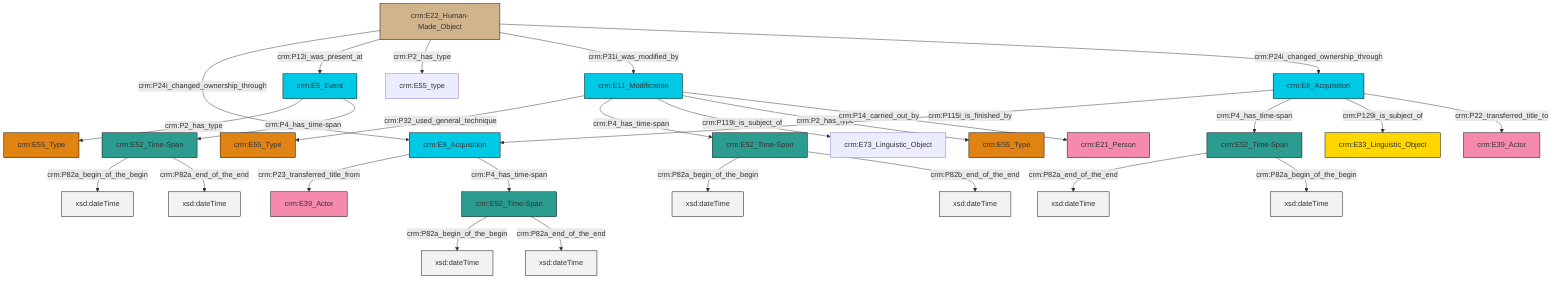 graph TD
classDef Literal fill:#f2f2f2,stroke:#000000;
classDef CRM_Entity fill:#FFFFFF,stroke:#000000;
classDef Temporal_Entity fill:#00C9E6, stroke:#000000;
classDef Type fill:#E18312, stroke:#000000;
classDef Time-Span fill:#2C9C91, stroke:#000000;
classDef Appellation fill:#FFEB7F, stroke:#000000;
classDef Place fill:#008836, stroke:#000000;
classDef Persistent_Item fill:#B266B2, stroke:#000000;
classDef Conceptual_Object fill:#FFD700, stroke:#000000;
classDef Physical_Thing fill:#D2B48C, stroke:#000000;
classDef Actor fill:#f58aad, stroke:#000000;
classDef PC_Classes fill:#4ce600, stroke:#000000;
classDef Multi fill:#cccccc,stroke:#000000;

0["crm:E22_Human-Made_Object"]:::Physical_Thing -->|crm:P24i_changed_ownership_through| 1["crm:E8_Acquisition"]:::Temporal_Entity
2["crm:E8_Acquisition"]:::Temporal_Entity -->|crm:P115i_is_finished_by| 1["crm:E8_Acquisition"]:::Temporal_Entity
3["crm:E52_Time-Span"]:::Time-Span -->|crm:P82a_end_of_the_end| 4[xsd:dateTime]:::Literal
5["crm:E5_Event"]:::Temporal_Entity -->|crm:P2_has_type| 6["crm:E55_Type"]:::Type
0["crm:E22_Human-Made_Object"]:::Physical_Thing -->|crm:P12i_was_present_at| 5["crm:E5_Event"]:::Temporal_Entity
2["crm:E8_Acquisition"]:::Temporal_Entity -->|crm:P4_has_time-span| 3["crm:E52_Time-Span"]:::Time-Span
0["crm:E22_Human-Made_Object"]:::Physical_Thing -->|crm:P2_has_type| 11["crm:E55_type"]:::Default
0["crm:E22_Human-Made_Object"]:::Physical_Thing -->|crm:P31i_was_modified_by| 14["crm:E11_Modification"]:::Temporal_Entity
15["crm:E52_Time-Span"]:::Time-Span -->|crm:P82a_begin_of_the_begin| 17[xsd:dateTime]:::Literal
2["crm:E8_Acquisition"]:::Temporal_Entity -->|crm:P129i_is_subject_of| 8["crm:E33_Linguistic_Object"]:::Conceptual_Object
18["crm:E52_Time-Span"]:::Time-Span -->|crm:P82a_begin_of_the_begin| 19[xsd:dateTime]:::Literal
21["crm:E52_Time-Span"]:::Time-Span -->|crm:P82a_begin_of_the_begin| 22[xsd:dateTime]:::Literal
2["crm:E8_Acquisition"]:::Temporal_Entity -->|crm:P22_transferred_title_to| 25["crm:E39_Actor"]:::Actor
1["crm:E8_Acquisition"]:::Temporal_Entity -->|crm:P23_transferred_title_from| 28["crm:E39_Actor"]:::Actor
21["crm:E52_Time-Span"]:::Time-Span -->|crm:P82a_end_of_the_end| 29[xsd:dateTime]:::Literal
15["crm:E52_Time-Span"]:::Time-Span -->|crm:P82b_end_of_the_end| 33[xsd:dateTime]:::Literal
14["crm:E11_Modification"]:::Temporal_Entity -->|crm:P32_used_general_technique| 34["crm:E55_Type"]:::Type
14["crm:E11_Modification"]:::Temporal_Entity -->|crm:P4_has_time-span| 15["crm:E52_Time-Span"]:::Time-Span
3["crm:E52_Time-Span"]:::Time-Span -->|crm:P82a_begin_of_the_begin| 36[xsd:dateTime]:::Literal
0["crm:E22_Human-Made_Object"]:::Physical_Thing -->|crm:P24i_changed_ownership_through| 2["crm:E8_Acquisition"]:::Temporal_Entity
5["crm:E5_Event"]:::Temporal_Entity -->|crm:P4_has_time-span| 21["crm:E52_Time-Span"]:::Time-Span
14["crm:E11_Modification"]:::Temporal_Entity -->|crm:P119i_is_subject_of| 26["crm:E73_Linguistic_Object"]:::Default
14["crm:E11_Modification"]:::Temporal_Entity -->|crm:P2_has_type| 37["crm:E55_Type"]:::Type
1["crm:E8_Acquisition"]:::Temporal_Entity -->|crm:P4_has_time-span| 18["crm:E52_Time-Span"]:::Time-Span
14["crm:E11_Modification"]:::Temporal_Entity -->|crm:P14_carried_out_by| 23["crm:E21_Person"]:::Actor
18["crm:E52_Time-Span"]:::Time-Span -->|crm:P82a_end_of_the_end| 42[xsd:dateTime]:::Literal
